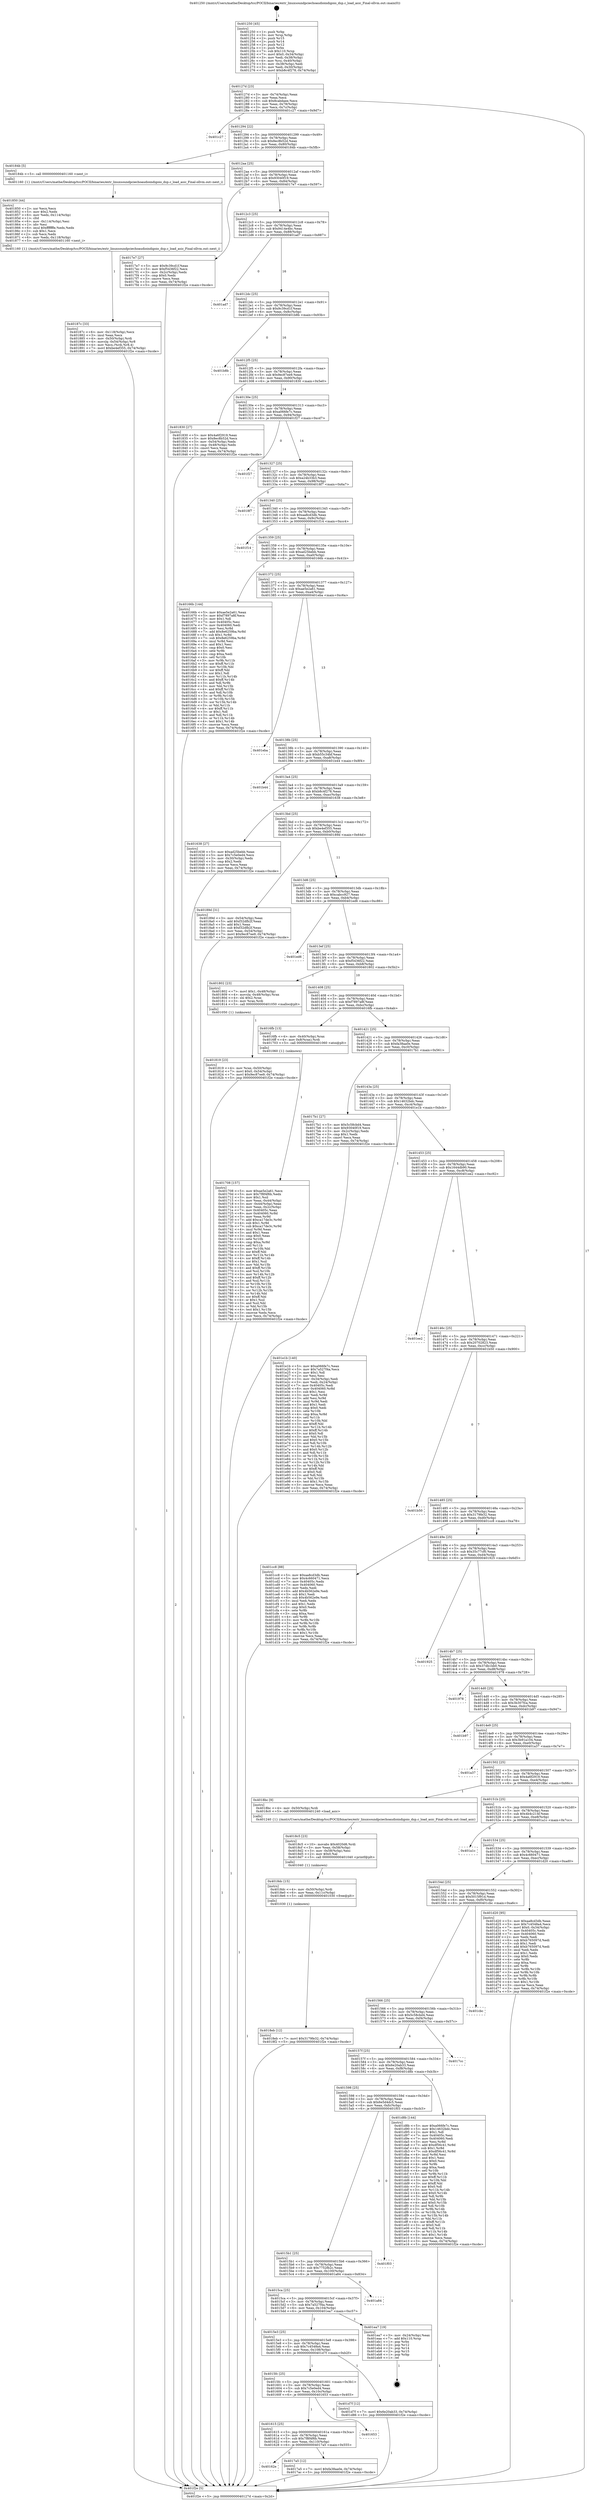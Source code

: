 digraph "0x401250" {
  label = "0x401250 (/mnt/c/Users/mathe/Desktop/tcc/POCII/binaries/extr_linuxsoundpciechoaudioindigoio_dsp.c_load_asic_Final-ollvm.out::main(0))"
  labelloc = "t"
  node[shape=record]

  Entry [label="",width=0.3,height=0.3,shape=circle,fillcolor=black,style=filled]
  "0x40127d" [label="{
     0x40127d [23]\l
     | [instrs]\l
     &nbsp;&nbsp;0x40127d \<+3\>: mov -0x74(%rbp),%eax\l
     &nbsp;&nbsp;0x401280 \<+2\>: mov %eax,%ecx\l
     &nbsp;&nbsp;0x401282 \<+6\>: sub $0x8cabdaee,%ecx\l
     &nbsp;&nbsp;0x401288 \<+3\>: mov %eax,-0x78(%rbp)\l
     &nbsp;&nbsp;0x40128b \<+3\>: mov %ecx,-0x7c(%rbp)\l
     &nbsp;&nbsp;0x40128e \<+6\>: je 0000000000401c27 \<main+0x9d7\>\l
  }"]
  "0x401c27" [label="{
     0x401c27\l
  }", style=dashed]
  "0x401294" [label="{
     0x401294 [22]\l
     | [instrs]\l
     &nbsp;&nbsp;0x401294 \<+5\>: jmp 0000000000401299 \<main+0x49\>\l
     &nbsp;&nbsp;0x401299 \<+3\>: mov -0x78(%rbp),%eax\l
     &nbsp;&nbsp;0x40129c \<+5\>: sub $0x8ec8b52d,%eax\l
     &nbsp;&nbsp;0x4012a1 \<+3\>: mov %eax,-0x80(%rbp)\l
     &nbsp;&nbsp;0x4012a4 \<+6\>: je 000000000040184b \<main+0x5fb\>\l
  }"]
  Exit [label="",width=0.3,height=0.3,shape=circle,fillcolor=black,style=filled,peripheries=2]
  "0x40184b" [label="{
     0x40184b [5]\l
     | [instrs]\l
     &nbsp;&nbsp;0x40184b \<+5\>: call 0000000000401160 \<next_i\>\l
     | [calls]\l
     &nbsp;&nbsp;0x401160 \{1\} (/mnt/c/Users/mathe/Desktop/tcc/POCII/binaries/extr_linuxsoundpciechoaudioindigoio_dsp.c_load_asic_Final-ollvm.out::next_i)\l
  }"]
  "0x4012aa" [label="{
     0x4012aa [25]\l
     | [instrs]\l
     &nbsp;&nbsp;0x4012aa \<+5\>: jmp 00000000004012af \<main+0x5f\>\l
     &nbsp;&nbsp;0x4012af \<+3\>: mov -0x78(%rbp),%eax\l
     &nbsp;&nbsp;0x4012b2 \<+5\>: sub $0x93040f19,%eax\l
     &nbsp;&nbsp;0x4012b7 \<+6\>: mov %eax,-0x84(%rbp)\l
     &nbsp;&nbsp;0x4012bd \<+6\>: je 00000000004017e7 \<main+0x597\>\l
  }"]
  "0x4018eb" [label="{
     0x4018eb [12]\l
     | [instrs]\l
     &nbsp;&nbsp;0x4018eb \<+7\>: movl $0x3179fe32,-0x74(%rbp)\l
     &nbsp;&nbsp;0x4018f2 \<+5\>: jmp 0000000000401f2e \<main+0xcde\>\l
  }"]
  "0x4017e7" [label="{
     0x4017e7 [27]\l
     | [instrs]\l
     &nbsp;&nbsp;0x4017e7 \<+5\>: mov $0x9c39cd1f,%eax\l
     &nbsp;&nbsp;0x4017ec \<+5\>: mov $0xf5436f22,%ecx\l
     &nbsp;&nbsp;0x4017f1 \<+3\>: mov -0x2c(%rbp),%edx\l
     &nbsp;&nbsp;0x4017f4 \<+3\>: cmp $0x0,%edx\l
     &nbsp;&nbsp;0x4017f7 \<+3\>: cmove %ecx,%eax\l
     &nbsp;&nbsp;0x4017fa \<+3\>: mov %eax,-0x74(%rbp)\l
     &nbsp;&nbsp;0x4017fd \<+5\>: jmp 0000000000401f2e \<main+0xcde\>\l
  }"]
  "0x4012c3" [label="{
     0x4012c3 [25]\l
     | [instrs]\l
     &nbsp;&nbsp;0x4012c3 \<+5\>: jmp 00000000004012c8 \<main+0x78\>\l
     &nbsp;&nbsp;0x4012c8 \<+3\>: mov -0x78(%rbp),%eax\l
     &nbsp;&nbsp;0x4012cb \<+5\>: sub $0x9414e4bc,%eax\l
     &nbsp;&nbsp;0x4012d0 \<+6\>: mov %eax,-0x88(%rbp)\l
     &nbsp;&nbsp;0x4012d6 \<+6\>: je 0000000000401ad7 \<main+0x887\>\l
  }"]
  "0x4018dc" [label="{
     0x4018dc [15]\l
     | [instrs]\l
     &nbsp;&nbsp;0x4018dc \<+4\>: mov -0x50(%rbp),%rdi\l
     &nbsp;&nbsp;0x4018e0 \<+6\>: mov %eax,-0x11c(%rbp)\l
     &nbsp;&nbsp;0x4018e6 \<+5\>: call 0000000000401030 \<free@plt\>\l
     | [calls]\l
     &nbsp;&nbsp;0x401030 \{1\} (unknown)\l
  }"]
  "0x401ad7" [label="{
     0x401ad7\l
  }", style=dashed]
  "0x4012dc" [label="{
     0x4012dc [25]\l
     | [instrs]\l
     &nbsp;&nbsp;0x4012dc \<+5\>: jmp 00000000004012e1 \<main+0x91\>\l
     &nbsp;&nbsp;0x4012e1 \<+3\>: mov -0x78(%rbp),%eax\l
     &nbsp;&nbsp;0x4012e4 \<+5\>: sub $0x9c39cd1f,%eax\l
     &nbsp;&nbsp;0x4012e9 \<+6\>: mov %eax,-0x8c(%rbp)\l
     &nbsp;&nbsp;0x4012ef \<+6\>: je 0000000000401b8b \<main+0x93b\>\l
  }"]
  "0x4018c5" [label="{
     0x4018c5 [23]\l
     | [instrs]\l
     &nbsp;&nbsp;0x4018c5 \<+10\>: movabs $0x4020d6,%rdi\l
     &nbsp;&nbsp;0x4018cf \<+3\>: mov %eax,-0x58(%rbp)\l
     &nbsp;&nbsp;0x4018d2 \<+3\>: mov -0x58(%rbp),%esi\l
     &nbsp;&nbsp;0x4018d5 \<+2\>: mov $0x0,%al\l
     &nbsp;&nbsp;0x4018d7 \<+5\>: call 0000000000401040 \<printf@plt\>\l
     | [calls]\l
     &nbsp;&nbsp;0x401040 \{1\} (unknown)\l
  }"]
  "0x401b8b" [label="{
     0x401b8b\l
  }", style=dashed]
  "0x4012f5" [label="{
     0x4012f5 [25]\l
     | [instrs]\l
     &nbsp;&nbsp;0x4012f5 \<+5\>: jmp 00000000004012fa \<main+0xaa\>\l
     &nbsp;&nbsp;0x4012fa \<+3\>: mov -0x78(%rbp),%eax\l
     &nbsp;&nbsp;0x4012fd \<+5\>: sub $0x9ec87ee9,%eax\l
     &nbsp;&nbsp;0x401302 \<+6\>: mov %eax,-0x90(%rbp)\l
     &nbsp;&nbsp;0x401308 \<+6\>: je 0000000000401830 \<main+0x5e0\>\l
  }"]
  "0x40187c" [label="{
     0x40187c [33]\l
     | [instrs]\l
     &nbsp;&nbsp;0x40187c \<+6\>: mov -0x118(%rbp),%ecx\l
     &nbsp;&nbsp;0x401882 \<+3\>: imul %eax,%ecx\l
     &nbsp;&nbsp;0x401885 \<+4\>: mov -0x50(%rbp),%rdi\l
     &nbsp;&nbsp;0x401889 \<+4\>: movslq -0x54(%rbp),%r8\l
     &nbsp;&nbsp;0x40188d \<+4\>: mov %ecx,(%rdi,%r8,4)\l
     &nbsp;&nbsp;0x401891 \<+7\>: movl $0xbe4ef355,-0x74(%rbp)\l
     &nbsp;&nbsp;0x401898 \<+5\>: jmp 0000000000401f2e \<main+0xcde\>\l
  }"]
  "0x401830" [label="{
     0x401830 [27]\l
     | [instrs]\l
     &nbsp;&nbsp;0x401830 \<+5\>: mov $0x4a6f2919,%eax\l
     &nbsp;&nbsp;0x401835 \<+5\>: mov $0x8ec8b52d,%ecx\l
     &nbsp;&nbsp;0x40183a \<+3\>: mov -0x54(%rbp),%edx\l
     &nbsp;&nbsp;0x40183d \<+3\>: cmp -0x48(%rbp),%edx\l
     &nbsp;&nbsp;0x401840 \<+3\>: cmovl %ecx,%eax\l
     &nbsp;&nbsp;0x401843 \<+3\>: mov %eax,-0x74(%rbp)\l
     &nbsp;&nbsp;0x401846 \<+5\>: jmp 0000000000401f2e \<main+0xcde\>\l
  }"]
  "0x40130e" [label="{
     0x40130e [25]\l
     | [instrs]\l
     &nbsp;&nbsp;0x40130e \<+5\>: jmp 0000000000401313 \<main+0xc3\>\l
     &nbsp;&nbsp;0x401313 \<+3\>: mov -0x78(%rbp),%eax\l
     &nbsp;&nbsp;0x401316 \<+5\>: sub $0xa066fe7c,%eax\l
     &nbsp;&nbsp;0x40131b \<+6\>: mov %eax,-0x94(%rbp)\l
     &nbsp;&nbsp;0x401321 \<+6\>: je 0000000000401f27 \<main+0xcd7\>\l
  }"]
  "0x401850" [label="{
     0x401850 [44]\l
     | [instrs]\l
     &nbsp;&nbsp;0x401850 \<+2\>: xor %ecx,%ecx\l
     &nbsp;&nbsp;0x401852 \<+5\>: mov $0x2,%edx\l
     &nbsp;&nbsp;0x401857 \<+6\>: mov %edx,-0x114(%rbp)\l
     &nbsp;&nbsp;0x40185d \<+1\>: cltd\l
     &nbsp;&nbsp;0x40185e \<+6\>: mov -0x114(%rbp),%esi\l
     &nbsp;&nbsp;0x401864 \<+2\>: idiv %esi\l
     &nbsp;&nbsp;0x401866 \<+6\>: imul $0xfffffffe,%edx,%edx\l
     &nbsp;&nbsp;0x40186c \<+3\>: sub $0x1,%ecx\l
     &nbsp;&nbsp;0x40186f \<+2\>: sub %ecx,%edx\l
     &nbsp;&nbsp;0x401871 \<+6\>: mov %edx,-0x118(%rbp)\l
     &nbsp;&nbsp;0x401877 \<+5\>: call 0000000000401160 \<next_i\>\l
     | [calls]\l
     &nbsp;&nbsp;0x401160 \{1\} (/mnt/c/Users/mathe/Desktop/tcc/POCII/binaries/extr_linuxsoundpciechoaudioindigoio_dsp.c_load_asic_Final-ollvm.out::next_i)\l
  }"]
  "0x401f27" [label="{
     0x401f27\l
  }", style=dashed]
  "0x401327" [label="{
     0x401327 [25]\l
     | [instrs]\l
     &nbsp;&nbsp;0x401327 \<+5\>: jmp 000000000040132c \<main+0xdc\>\l
     &nbsp;&nbsp;0x40132c \<+3\>: mov -0x78(%rbp),%eax\l
     &nbsp;&nbsp;0x40132f \<+5\>: sub $0xa24b33b3,%eax\l
     &nbsp;&nbsp;0x401334 \<+6\>: mov %eax,-0x98(%rbp)\l
     &nbsp;&nbsp;0x40133a \<+6\>: je 00000000004018f7 \<main+0x6a7\>\l
  }"]
  "0x401819" [label="{
     0x401819 [23]\l
     | [instrs]\l
     &nbsp;&nbsp;0x401819 \<+4\>: mov %rax,-0x50(%rbp)\l
     &nbsp;&nbsp;0x40181d \<+7\>: movl $0x0,-0x54(%rbp)\l
     &nbsp;&nbsp;0x401824 \<+7\>: movl $0x9ec87ee9,-0x74(%rbp)\l
     &nbsp;&nbsp;0x40182b \<+5\>: jmp 0000000000401f2e \<main+0xcde\>\l
  }"]
  "0x4018f7" [label="{
     0x4018f7\l
  }", style=dashed]
  "0x401340" [label="{
     0x401340 [25]\l
     | [instrs]\l
     &nbsp;&nbsp;0x401340 \<+5\>: jmp 0000000000401345 \<main+0xf5\>\l
     &nbsp;&nbsp;0x401345 \<+3\>: mov -0x78(%rbp),%eax\l
     &nbsp;&nbsp;0x401348 \<+5\>: sub $0xaa8cd3db,%eax\l
     &nbsp;&nbsp;0x40134d \<+6\>: mov %eax,-0x9c(%rbp)\l
     &nbsp;&nbsp;0x401353 \<+6\>: je 0000000000401f14 \<main+0xcc4\>\l
  }"]
  "0x40162e" [label="{
     0x40162e\l
  }", style=dashed]
  "0x401f14" [label="{
     0x401f14\l
  }", style=dashed]
  "0x401359" [label="{
     0x401359 [25]\l
     | [instrs]\l
     &nbsp;&nbsp;0x401359 \<+5\>: jmp 000000000040135e \<main+0x10e\>\l
     &nbsp;&nbsp;0x40135e \<+3\>: mov -0x78(%rbp),%eax\l
     &nbsp;&nbsp;0x401361 \<+5\>: sub $0xad25bebb,%eax\l
     &nbsp;&nbsp;0x401366 \<+6\>: mov %eax,-0xa0(%rbp)\l
     &nbsp;&nbsp;0x40136c \<+6\>: je 000000000040166b \<main+0x41b\>\l
  }"]
  "0x4017a5" [label="{
     0x4017a5 [12]\l
     | [instrs]\l
     &nbsp;&nbsp;0x4017a5 \<+7\>: movl $0xfa38aa0e,-0x74(%rbp)\l
     &nbsp;&nbsp;0x4017ac \<+5\>: jmp 0000000000401f2e \<main+0xcde\>\l
  }"]
  "0x40166b" [label="{
     0x40166b [144]\l
     | [instrs]\l
     &nbsp;&nbsp;0x40166b \<+5\>: mov $0xae5e2a61,%eax\l
     &nbsp;&nbsp;0x401670 \<+5\>: mov $0xf7897a8f,%ecx\l
     &nbsp;&nbsp;0x401675 \<+2\>: mov $0x1,%dl\l
     &nbsp;&nbsp;0x401677 \<+7\>: mov 0x40405c,%esi\l
     &nbsp;&nbsp;0x40167e \<+7\>: mov 0x404060,%edi\l
     &nbsp;&nbsp;0x401685 \<+3\>: mov %esi,%r8d\l
     &nbsp;&nbsp;0x401688 \<+7\>: add $0x8e6259ba,%r8d\l
     &nbsp;&nbsp;0x40168f \<+4\>: sub $0x1,%r8d\l
     &nbsp;&nbsp;0x401693 \<+7\>: sub $0x8e6259ba,%r8d\l
     &nbsp;&nbsp;0x40169a \<+4\>: imul %r8d,%esi\l
     &nbsp;&nbsp;0x40169e \<+3\>: and $0x1,%esi\l
     &nbsp;&nbsp;0x4016a1 \<+3\>: cmp $0x0,%esi\l
     &nbsp;&nbsp;0x4016a4 \<+4\>: sete %r9b\l
     &nbsp;&nbsp;0x4016a8 \<+3\>: cmp $0xa,%edi\l
     &nbsp;&nbsp;0x4016ab \<+4\>: setl %r10b\l
     &nbsp;&nbsp;0x4016af \<+3\>: mov %r9b,%r11b\l
     &nbsp;&nbsp;0x4016b2 \<+4\>: xor $0xff,%r11b\l
     &nbsp;&nbsp;0x4016b6 \<+3\>: mov %r10b,%bl\l
     &nbsp;&nbsp;0x4016b9 \<+3\>: xor $0xff,%bl\l
     &nbsp;&nbsp;0x4016bc \<+3\>: xor $0x1,%dl\l
     &nbsp;&nbsp;0x4016bf \<+3\>: mov %r11b,%r14b\l
     &nbsp;&nbsp;0x4016c2 \<+4\>: and $0xff,%r14b\l
     &nbsp;&nbsp;0x4016c6 \<+3\>: and %dl,%r9b\l
     &nbsp;&nbsp;0x4016c9 \<+3\>: mov %bl,%r15b\l
     &nbsp;&nbsp;0x4016cc \<+4\>: and $0xff,%r15b\l
     &nbsp;&nbsp;0x4016d0 \<+3\>: and %dl,%r10b\l
     &nbsp;&nbsp;0x4016d3 \<+3\>: or %r9b,%r14b\l
     &nbsp;&nbsp;0x4016d6 \<+3\>: or %r10b,%r15b\l
     &nbsp;&nbsp;0x4016d9 \<+3\>: xor %r15b,%r14b\l
     &nbsp;&nbsp;0x4016dc \<+3\>: or %bl,%r11b\l
     &nbsp;&nbsp;0x4016df \<+4\>: xor $0xff,%r11b\l
     &nbsp;&nbsp;0x4016e3 \<+3\>: or $0x1,%dl\l
     &nbsp;&nbsp;0x4016e6 \<+3\>: and %dl,%r11b\l
     &nbsp;&nbsp;0x4016e9 \<+3\>: or %r11b,%r14b\l
     &nbsp;&nbsp;0x4016ec \<+4\>: test $0x1,%r14b\l
     &nbsp;&nbsp;0x4016f0 \<+3\>: cmovne %ecx,%eax\l
     &nbsp;&nbsp;0x4016f3 \<+3\>: mov %eax,-0x74(%rbp)\l
     &nbsp;&nbsp;0x4016f6 \<+5\>: jmp 0000000000401f2e \<main+0xcde\>\l
  }"]
  "0x401372" [label="{
     0x401372 [25]\l
     | [instrs]\l
     &nbsp;&nbsp;0x401372 \<+5\>: jmp 0000000000401377 \<main+0x127\>\l
     &nbsp;&nbsp;0x401377 \<+3\>: mov -0x78(%rbp),%eax\l
     &nbsp;&nbsp;0x40137a \<+5\>: sub $0xae5e2a61,%eax\l
     &nbsp;&nbsp;0x40137f \<+6\>: mov %eax,-0xa4(%rbp)\l
     &nbsp;&nbsp;0x401385 \<+6\>: je 0000000000401eba \<main+0xc6a\>\l
  }"]
  "0x401615" [label="{
     0x401615 [25]\l
     | [instrs]\l
     &nbsp;&nbsp;0x401615 \<+5\>: jmp 000000000040161a \<main+0x3ca\>\l
     &nbsp;&nbsp;0x40161a \<+3\>: mov -0x78(%rbp),%eax\l
     &nbsp;&nbsp;0x40161d \<+5\>: sub $0x7f8f4f6b,%eax\l
     &nbsp;&nbsp;0x401622 \<+6\>: mov %eax,-0x110(%rbp)\l
     &nbsp;&nbsp;0x401628 \<+6\>: je 00000000004017a5 \<main+0x555\>\l
  }"]
  "0x401eba" [label="{
     0x401eba\l
  }", style=dashed]
  "0x40138b" [label="{
     0x40138b [25]\l
     | [instrs]\l
     &nbsp;&nbsp;0x40138b \<+5\>: jmp 0000000000401390 \<main+0x140\>\l
     &nbsp;&nbsp;0x401390 \<+3\>: mov -0x78(%rbp),%eax\l
     &nbsp;&nbsp;0x401393 \<+5\>: sub $0xb55c34bf,%eax\l
     &nbsp;&nbsp;0x401398 \<+6\>: mov %eax,-0xa8(%rbp)\l
     &nbsp;&nbsp;0x40139e \<+6\>: je 0000000000401b44 \<main+0x8f4\>\l
  }"]
  "0x401653" [label="{
     0x401653\l
  }", style=dashed]
  "0x401b44" [label="{
     0x401b44\l
  }", style=dashed]
  "0x4013a4" [label="{
     0x4013a4 [25]\l
     | [instrs]\l
     &nbsp;&nbsp;0x4013a4 \<+5\>: jmp 00000000004013a9 \<main+0x159\>\l
     &nbsp;&nbsp;0x4013a9 \<+3\>: mov -0x78(%rbp),%eax\l
     &nbsp;&nbsp;0x4013ac \<+5\>: sub $0xb8c4f278,%eax\l
     &nbsp;&nbsp;0x4013b1 \<+6\>: mov %eax,-0xac(%rbp)\l
     &nbsp;&nbsp;0x4013b7 \<+6\>: je 0000000000401638 \<main+0x3e8\>\l
  }"]
  "0x4015fc" [label="{
     0x4015fc [25]\l
     | [instrs]\l
     &nbsp;&nbsp;0x4015fc \<+5\>: jmp 0000000000401601 \<main+0x3b1\>\l
     &nbsp;&nbsp;0x401601 \<+3\>: mov -0x78(%rbp),%eax\l
     &nbsp;&nbsp;0x401604 \<+5\>: sub $0x7c5e0ed4,%eax\l
     &nbsp;&nbsp;0x401609 \<+6\>: mov %eax,-0x10c(%rbp)\l
     &nbsp;&nbsp;0x40160f \<+6\>: je 0000000000401653 \<main+0x403\>\l
  }"]
  "0x401638" [label="{
     0x401638 [27]\l
     | [instrs]\l
     &nbsp;&nbsp;0x401638 \<+5\>: mov $0xad25bebb,%eax\l
     &nbsp;&nbsp;0x40163d \<+5\>: mov $0x7c5e0ed4,%ecx\l
     &nbsp;&nbsp;0x401642 \<+3\>: mov -0x30(%rbp),%edx\l
     &nbsp;&nbsp;0x401645 \<+3\>: cmp $0x2,%edx\l
     &nbsp;&nbsp;0x401648 \<+3\>: cmovne %ecx,%eax\l
     &nbsp;&nbsp;0x40164b \<+3\>: mov %eax,-0x74(%rbp)\l
     &nbsp;&nbsp;0x40164e \<+5\>: jmp 0000000000401f2e \<main+0xcde\>\l
  }"]
  "0x4013bd" [label="{
     0x4013bd [25]\l
     | [instrs]\l
     &nbsp;&nbsp;0x4013bd \<+5\>: jmp 00000000004013c2 \<main+0x172\>\l
     &nbsp;&nbsp;0x4013c2 \<+3\>: mov -0x78(%rbp),%eax\l
     &nbsp;&nbsp;0x4013c5 \<+5\>: sub $0xbe4ef355,%eax\l
     &nbsp;&nbsp;0x4013ca \<+6\>: mov %eax,-0xb0(%rbp)\l
     &nbsp;&nbsp;0x4013d0 \<+6\>: je 000000000040189d \<main+0x64d\>\l
  }"]
  "0x401f2e" [label="{
     0x401f2e [5]\l
     | [instrs]\l
     &nbsp;&nbsp;0x401f2e \<+5\>: jmp 000000000040127d \<main+0x2d\>\l
  }"]
  "0x401250" [label="{
     0x401250 [45]\l
     | [instrs]\l
     &nbsp;&nbsp;0x401250 \<+1\>: push %rbp\l
     &nbsp;&nbsp;0x401251 \<+3\>: mov %rsp,%rbp\l
     &nbsp;&nbsp;0x401254 \<+2\>: push %r15\l
     &nbsp;&nbsp;0x401256 \<+2\>: push %r14\l
     &nbsp;&nbsp;0x401258 \<+2\>: push %r12\l
     &nbsp;&nbsp;0x40125a \<+1\>: push %rbx\l
     &nbsp;&nbsp;0x40125b \<+7\>: sub $0x110,%rsp\l
     &nbsp;&nbsp;0x401262 \<+7\>: movl $0x0,-0x34(%rbp)\l
     &nbsp;&nbsp;0x401269 \<+3\>: mov %edi,-0x38(%rbp)\l
     &nbsp;&nbsp;0x40126c \<+4\>: mov %rsi,-0x40(%rbp)\l
     &nbsp;&nbsp;0x401270 \<+3\>: mov -0x38(%rbp),%edi\l
     &nbsp;&nbsp;0x401273 \<+3\>: mov %edi,-0x30(%rbp)\l
     &nbsp;&nbsp;0x401276 \<+7\>: movl $0xb8c4f278,-0x74(%rbp)\l
  }"]
  "0x401d7f" [label="{
     0x401d7f [12]\l
     | [instrs]\l
     &nbsp;&nbsp;0x401d7f \<+7\>: movl $0x6e20ab33,-0x74(%rbp)\l
     &nbsp;&nbsp;0x401d86 \<+5\>: jmp 0000000000401f2e \<main+0xcde\>\l
  }"]
  "0x40189d" [label="{
     0x40189d [31]\l
     | [instrs]\l
     &nbsp;&nbsp;0x40189d \<+3\>: mov -0x54(%rbp),%eax\l
     &nbsp;&nbsp;0x4018a0 \<+5\>: add $0xf32dfb2f,%eax\l
     &nbsp;&nbsp;0x4018a5 \<+3\>: add $0x1,%eax\l
     &nbsp;&nbsp;0x4018a8 \<+5\>: sub $0xf32dfb2f,%eax\l
     &nbsp;&nbsp;0x4018ad \<+3\>: mov %eax,-0x54(%rbp)\l
     &nbsp;&nbsp;0x4018b0 \<+7\>: movl $0x9ec87ee9,-0x74(%rbp)\l
     &nbsp;&nbsp;0x4018b7 \<+5\>: jmp 0000000000401f2e \<main+0xcde\>\l
  }"]
  "0x4013d6" [label="{
     0x4013d6 [25]\l
     | [instrs]\l
     &nbsp;&nbsp;0x4013d6 \<+5\>: jmp 00000000004013db \<main+0x18b\>\l
     &nbsp;&nbsp;0x4013db \<+3\>: mov -0x78(%rbp),%eax\l
     &nbsp;&nbsp;0x4013de \<+5\>: sub $0xcabcc927,%eax\l
     &nbsp;&nbsp;0x4013e3 \<+6\>: mov %eax,-0xb4(%rbp)\l
     &nbsp;&nbsp;0x4013e9 \<+6\>: je 0000000000401ed6 \<main+0xc86\>\l
  }"]
  "0x4015e3" [label="{
     0x4015e3 [25]\l
     | [instrs]\l
     &nbsp;&nbsp;0x4015e3 \<+5\>: jmp 00000000004015e8 \<main+0x398\>\l
     &nbsp;&nbsp;0x4015e8 \<+3\>: mov -0x78(%rbp),%eax\l
     &nbsp;&nbsp;0x4015eb \<+5\>: sub $0x7c4548a4,%eax\l
     &nbsp;&nbsp;0x4015f0 \<+6\>: mov %eax,-0x108(%rbp)\l
     &nbsp;&nbsp;0x4015f6 \<+6\>: je 0000000000401d7f \<main+0xb2f\>\l
  }"]
  "0x401ed6" [label="{
     0x401ed6\l
  }", style=dashed]
  "0x4013ef" [label="{
     0x4013ef [25]\l
     | [instrs]\l
     &nbsp;&nbsp;0x4013ef \<+5\>: jmp 00000000004013f4 \<main+0x1a4\>\l
     &nbsp;&nbsp;0x4013f4 \<+3\>: mov -0x78(%rbp),%eax\l
     &nbsp;&nbsp;0x4013f7 \<+5\>: sub $0xf5436f22,%eax\l
     &nbsp;&nbsp;0x4013fc \<+6\>: mov %eax,-0xb8(%rbp)\l
     &nbsp;&nbsp;0x401402 \<+6\>: je 0000000000401802 \<main+0x5b2\>\l
  }"]
  "0x401ea7" [label="{
     0x401ea7 [19]\l
     | [instrs]\l
     &nbsp;&nbsp;0x401ea7 \<+3\>: mov -0x24(%rbp),%eax\l
     &nbsp;&nbsp;0x401eaa \<+7\>: add $0x110,%rsp\l
     &nbsp;&nbsp;0x401eb1 \<+1\>: pop %rbx\l
     &nbsp;&nbsp;0x401eb2 \<+2\>: pop %r12\l
     &nbsp;&nbsp;0x401eb4 \<+2\>: pop %r14\l
     &nbsp;&nbsp;0x401eb6 \<+2\>: pop %r15\l
     &nbsp;&nbsp;0x401eb8 \<+1\>: pop %rbp\l
     &nbsp;&nbsp;0x401eb9 \<+1\>: ret\l
  }"]
  "0x401802" [label="{
     0x401802 [23]\l
     | [instrs]\l
     &nbsp;&nbsp;0x401802 \<+7\>: movl $0x1,-0x48(%rbp)\l
     &nbsp;&nbsp;0x401809 \<+4\>: movslq -0x48(%rbp),%rax\l
     &nbsp;&nbsp;0x40180d \<+4\>: shl $0x2,%rax\l
     &nbsp;&nbsp;0x401811 \<+3\>: mov %rax,%rdi\l
     &nbsp;&nbsp;0x401814 \<+5\>: call 0000000000401050 \<malloc@plt\>\l
     | [calls]\l
     &nbsp;&nbsp;0x401050 \{1\} (unknown)\l
  }"]
  "0x401408" [label="{
     0x401408 [25]\l
     | [instrs]\l
     &nbsp;&nbsp;0x401408 \<+5\>: jmp 000000000040140d \<main+0x1bd\>\l
     &nbsp;&nbsp;0x40140d \<+3\>: mov -0x78(%rbp),%eax\l
     &nbsp;&nbsp;0x401410 \<+5\>: sub $0xf7897a8f,%eax\l
     &nbsp;&nbsp;0x401415 \<+6\>: mov %eax,-0xbc(%rbp)\l
     &nbsp;&nbsp;0x40141b \<+6\>: je 00000000004016fb \<main+0x4ab\>\l
  }"]
  "0x4015ca" [label="{
     0x4015ca [25]\l
     | [instrs]\l
     &nbsp;&nbsp;0x4015ca \<+5\>: jmp 00000000004015cf \<main+0x37f\>\l
     &nbsp;&nbsp;0x4015cf \<+3\>: mov -0x78(%rbp),%eax\l
     &nbsp;&nbsp;0x4015d2 \<+5\>: sub $0x7a527f4a,%eax\l
     &nbsp;&nbsp;0x4015d7 \<+6\>: mov %eax,-0x104(%rbp)\l
     &nbsp;&nbsp;0x4015dd \<+6\>: je 0000000000401ea7 \<main+0xc57\>\l
  }"]
  "0x4016fb" [label="{
     0x4016fb [13]\l
     | [instrs]\l
     &nbsp;&nbsp;0x4016fb \<+4\>: mov -0x40(%rbp),%rax\l
     &nbsp;&nbsp;0x4016ff \<+4\>: mov 0x8(%rax),%rdi\l
     &nbsp;&nbsp;0x401703 \<+5\>: call 0000000000401060 \<atoi@plt\>\l
     | [calls]\l
     &nbsp;&nbsp;0x401060 \{1\} (unknown)\l
  }"]
  "0x401421" [label="{
     0x401421 [25]\l
     | [instrs]\l
     &nbsp;&nbsp;0x401421 \<+5\>: jmp 0000000000401426 \<main+0x1d6\>\l
     &nbsp;&nbsp;0x401426 \<+3\>: mov -0x78(%rbp),%eax\l
     &nbsp;&nbsp;0x401429 \<+5\>: sub $0xfa38aa0e,%eax\l
     &nbsp;&nbsp;0x40142e \<+6\>: mov %eax,-0xc0(%rbp)\l
     &nbsp;&nbsp;0x401434 \<+6\>: je 00000000004017b1 \<main+0x561\>\l
  }"]
  "0x401708" [label="{
     0x401708 [157]\l
     | [instrs]\l
     &nbsp;&nbsp;0x401708 \<+5\>: mov $0xae5e2a61,%ecx\l
     &nbsp;&nbsp;0x40170d \<+5\>: mov $0x7f8f4f6b,%edx\l
     &nbsp;&nbsp;0x401712 \<+3\>: mov $0x1,%sil\l
     &nbsp;&nbsp;0x401715 \<+3\>: mov %eax,-0x44(%rbp)\l
     &nbsp;&nbsp;0x401718 \<+3\>: mov -0x44(%rbp),%eax\l
     &nbsp;&nbsp;0x40171b \<+3\>: mov %eax,-0x2c(%rbp)\l
     &nbsp;&nbsp;0x40171e \<+7\>: mov 0x40405c,%eax\l
     &nbsp;&nbsp;0x401725 \<+8\>: mov 0x404060,%r8d\l
     &nbsp;&nbsp;0x40172d \<+3\>: mov %eax,%r9d\l
     &nbsp;&nbsp;0x401730 \<+7\>: add $0xca17de3c,%r9d\l
     &nbsp;&nbsp;0x401737 \<+4\>: sub $0x1,%r9d\l
     &nbsp;&nbsp;0x40173b \<+7\>: sub $0xca17de3c,%r9d\l
     &nbsp;&nbsp;0x401742 \<+4\>: imul %r9d,%eax\l
     &nbsp;&nbsp;0x401746 \<+3\>: and $0x1,%eax\l
     &nbsp;&nbsp;0x401749 \<+3\>: cmp $0x0,%eax\l
     &nbsp;&nbsp;0x40174c \<+4\>: sete %r10b\l
     &nbsp;&nbsp;0x401750 \<+4\>: cmp $0xa,%r8d\l
     &nbsp;&nbsp;0x401754 \<+4\>: setl %r11b\l
     &nbsp;&nbsp;0x401758 \<+3\>: mov %r10b,%bl\l
     &nbsp;&nbsp;0x40175b \<+3\>: xor $0xff,%bl\l
     &nbsp;&nbsp;0x40175e \<+3\>: mov %r11b,%r14b\l
     &nbsp;&nbsp;0x401761 \<+4\>: xor $0xff,%r14b\l
     &nbsp;&nbsp;0x401765 \<+4\>: xor $0x1,%sil\l
     &nbsp;&nbsp;0x401769 \<+3\>: mov %bl,%r15b\l
     &nbsp;&nbsp;0x40176c \<+4\>: and $0xff,%r15b\l
     &nbsp;&nbsp;0x401770 \<+3\>: and %sil,%r10b\l
     &nbsp;&nbsp;0x401773 \<+3\>: mov %r14b,%r12b\l
     &nbsp;&nbsp;0x401776 \<+4\>: and $0xff,%r12b\l
     &nbsp;&nbsp;0x40177a \<+3\>: and %sil,%r11b\l
     &nbsp;&nbsp;0x40177d \<+3\>: or %r10b,%r15b\l
     &nbsp;&nbsp;0x401780 \<+3\>: or %r11b,%r12b\l
     &nbsp;&nbsp;0x401783 \<+3\>: xor %r12b,%r15b\l
     &nbsp;&nbsp;0x401786 \<+3\>: or %r14b,%bl\l
     &nbsp;&nbsp;0x401789 \<+3\>: xor $0xff,%bl\l
     &nbsp;&nbsp;0x40178c \<+4\>: or $0x1,%sil\l
     &nbsp;&nbsp;0x401790 \<+3\>: and %sil,%bl\l
     &nbsp;&nbsp;0x401793 \<+3\>: or %bl,%r15b\l
     &nbsp;&nbsp;0x401796 \<+4\>: test $0x1,%r15b\l
     &nbsp;&nbsp;0x40179a \<+3\>: cmovne %edx,%ecx\l
     &nbsp;&nbsp;0x40179d \<+3\>: mov %ecx,-0x74(%rbp)\l
     &nbsp;&nbsp;0x4017a0 \<+5\>: jmp 0000000000401f2e \<main+0xcde\>\l
  }"]
  "0x401a84" [label="{
     0x401a84\l
  }", style=dashed]
  "0x4017b1" [label="{
     0x4017b1 [27]\l
     | [instrs]\l
     &nbsp;&nbsp;0x4017b1 \<+5\>: mov $0x5c58cbd4,%eax\l
     &nbsp;&nbsp;0x4017b6 \<+5\>: mov $0x93040f19,%ecx\l
     &nbsp;&nbsp;0x4017bb \<+3\>: mov -0x2c(%rbp),%edx\l
     &nbsp;&nbsp;0x4017be \<+3\>: cmp $0x1,%edx\l
     &nbsp;&nbsp;0x4017c1 \<+3\>: cmovl %ecx,%eax\l
     &nbsp;&nbsp;0x4017c4 \<+3\>: mov %eax,-0x74(%rbp)\l
     &nbsp;&nbsp;0x4017c7 \<+5\>: jmp 0000000000401f2e \<main+0xcde\>\l
  }"]
  "0x40143a" [label="{
     0x40143a [25]\l
     | [instrs]\l
     &nbsp;&nbsp;0x40143a \<+5\>: jmp 000000000040143f \<main+0x1ef\>\l
     &nbsp;&nbsp;0x40143f \<+3\>: mov -0x78(%rbp),%eax\l
     &nbsp;&nbsp;0x401442 \<+5\>: sub $0x14632bdc,%eax\l
     &nbsp;&nbsp;0x401447 \<+6\>: mov %eax,-0xc4(%rbp)\l
     &nbsp;&nbsp;0x40144d \<+6\>: je 0000000000401e1b \<main+0xbcb\>\l
  }"]
  "0x4015b1" [label="{
     0x4015b1 [25]\l
     | [instrs]\l
     &nbsp;&nbsp;0x4015b1 \<+5\>: jmp 00000000004015b6 \<main+0x366\>\l
     &nbsp;&nbsp;0x4015b6 \<+3\>: mov -0x78(%rbp),%eax\l
     &nbsp;&nbsp;0x4015b9 \<+5\>: sub $0x7752fb2c,%eax\l
     &nbsp;&nbsp;0x4015be \<+6\>: mov %eax,-0x100(%rbp)\l
     &nbsp;&nbsp;0x4015c4 \<+6\>: je 0000000000401a84 \<main+0x834\>\l
  }"]
  "0x401e1b" [label="{
     0x401e1b [140]\l
     | [instrs]\l
     &nbsp;&nbsp;0x401e1b \<+5\>: mov $0xa066fe7c,%eax\l
     &nbsp;&nbsp;0x401e20 \<+5\>: mov $0x7a527f4a,%ecx\l
     &nbsp;&nbsp;0x401e25 \<+2\>: mov $0x1,%dl\l
     &nbsp;&nbsp;0x401e27 \<+2\>: xor %esi,%esi\l
     &nbsp;&nbsp;0x401e29 \<+3\>: mov -0x34(%rbp),%edi\l
     &nbsp;&nbsp;0x401e2c \<+3\>: mov %edi,-0x24(%rbp)\l
     &nbsp;&nbsp;0x401e2f \<+7\>: mov 0x40405c,%edi\l
     &nbsp;&nbsp;0x401e36 \<+8\>: mov 0x404060,%r8d\l
     &nbsp;&nbsp;0x401e3e \<+3\>: sub $0x1,%esi\l
     &nbsp;&nbsp;0x401e41 \<+3\>: mov %edi,%r9d\l
     &nbsp;&nbsp;0x401e44 \<+3\>: add %esi,%r9d\l
     &nbsp;&nbsp;0x401e47 \<+4\>: imul %r9d,%edi\l
     &nbsp;&nbsp;0x401e4b \<+3\>: and $0x1,%edi\l
     &nbsp;&nbsp;0x401e4e \<+3\>: cmp $0x0,%edi\l
     &nbsp;&nbsp;0x401e51 \<+4\>: sete %r10b\l
     &nbsp;&nbsp;0x401e55 \<+4\>: cmp $0xa,%r8d\l
     &nbsp;&nbsp;0x401e59 \<+4\>: setl %r11b\l
     &nbsp;&nbsp;0x401e5d \<+3\>: mov %r10b,%bl\l
     &nbsp;&nbsp;0x401e60 \<+3\>: xor $0xff,%bl\l
     &nbsp;&nbsp;0x401e63 \<+3\>: mov %r11b,%r14b\l
     &nbsp;&nbsp;0x401e66 \<+4\>: xor $0xff,%r14b\l
     &nbsp;&nbsp;0x401e6a \<+3\>: xor $0x0,%dl\l
     &nbsp;&nbsp;0x401e6d \<+3\>: mov %bl,%r15b\l
     &nbsp;&nbsp;0x401e70 \<+4\>: and $0x0,%r15b\l
     &nbsp;&nbsp;0x401e74 \<+3\>: and %dl,%r10b\l
     &nbsp;&nbsp;0x401e77 \<+3\>: mov %r14b,%r12b\l
     &nbsp;&nbsp;0x401e7a \<+4\>: and $0x0,%r12b\l
     &nbsp;&nbsp;0x401e7e \<+3\>: and %dl,%r11b\l
     &nbsp;&nbsp;0x401e81 \<+3\>: or %r10b,%r15b\l
     &nbsp;&nbsp;0x401e84 \<+3\>: or %r11b,%r12b\l
     &nbsp;&nbsp;0x401e87 \<+3\>: xor %r12b,%r15b\l
     &nbsp;&nbsp;0x401e8a \<+3\>: or %r14b,%bl\l
     &nbsp;&nbsp;0x401e8d \<+3\>: xor $0xff,%bl\l
     &nbsp;&nbsp;0x401e90 \<+3\>: or $0x0,%dl\l
     &nbsp;&nbsp;0x401e93 \<+2\>: and %dl,%bl\l
     &nbsp;&nbsp;0x401e95 \<+3\>: or %bl,%r15b\l
     &nbsp;&nbsp;0x401e98 \<+4\>: test $0x1,%r15b\l
     &nbsp;&nbsp;0x401e9c \<+3\>: cmovne %ecx,%eax\l
     &nbsp;&nbsp;0x401e9f \<+3\>: mov %eax,-0x74(%rbp)\l
     &nbsp;&nbsp;0x401ea2 \<+5\>: jmp 0000000000401f2e \<main+0xcde\>\l
  }"]
  "0x401453" [label="{
     0x401453 [25]\l
     | [instrs]\l
     &nbsp;&nbsp;0x401453 \<+5\>: jmp 0000000000401458 \<main+0x208\>\l
     &nbsp;&nbsp;0x401458 \<+3\>: mov -0x78(%rbp),%eax\l
     &nbsp;&nbsp;0x40145b \<+5\>: sub $0x1644db90,%eax\l
     &nbsp;&nbsp;0x401460 \<+6\>: mov %eax,-0xc8(%rbp)\l
     &nbsp;&nbsp;0x401466 \<+6\>: je 0000000000401ee2 \<main+0xc92\>\l
  }"]
  "0x401f03" [label="{
     0x401f03\l
  }", style=dashed]
  "0x401ee2" [label="{
     0x401ee2\l
  }", style=dashed]
  "0x40146c" [label="{
     0x40146c [25]\l
     | [instrs]\l
     &nbsp;&nbsp;0x40146c \<+5\>: jmp 0000000000401471 \<main+0x221\>\l
     &nbsp;&nbsp;0x401471 \<+3\>: mov -0x78(%rbp),%eax\l
     &nbsp;&nbsp;0x401474 \<+5\>: sub $0x20702823,%eax\l
     &nbsp;&nbsp;0x401479 \<+6\>: mov %eax,-0xcc(%rbp)\l
     &nbsp;&nbsp;0x40147f \<+6\>: je 0000000000401b50 \<main+0x900\>\l
  }"]
  "0x401598" [label="{
     0x401598 [25]\l
     | [instrs]\l
     &nbsp;&nbsp;0x401598 \<+5\>: jmp 000000000040159d \<main+0x34d\>\l
     &nbsp;&nbsp;0x40159d \<+3\>: mov -0x78(%rbp),%eax\l
     &nbsp;&nbsp;0x4015a0 \<+5\>: sub $0x6e5d4dc5,%eax\l
     &nbsp;&nbsp;0x4015a5 \<+6\>: mov %eax,-0xfc(%rbp)\l
     &nbsp;&nbsp;0x4015ab \<+6\>: je 0000000000401f03 \<main+0xcb3\>\l
  }"]
  "0x401b50" [label="{
     0x401b50\l
  }", style=dashed]
  "0x401485" [label="{
     0x401485 [25]\l
     | [instrs]\l
     &nbsp;&nbsp;0x401485 \<+5\>: jmp 000000000040148a \<main+0x23a\>\l
     &nbsp;&nbsp;0x40148a \<+3\>: mov -0x78(%rbp),%eax\l
     &nbsp;&nbsp;0x40148d \<+5\>: sub $0x3179fe32,%eax\l
     &nbsp;&nbsp;0x401492 \<+6\>: mov %eax,-0xd0(%rbp)\l
     &nbsp;&nbsp;0x401498 \<+6\>: je 0000000000401cc8 \<main+0xa78\>\l
  }"]
  "0x401d8b" [label="{
     0x401d8b [144]\l
     | [instrs]\l
     &nbsp;&nbsp;0x401d8b \<+5\>: mov $0xa066fe7c,%eax\l
     &nbsp;&nbsp;0x401d90 \<+5\>: mov $0x14632bdc,%ecx\l
     &nbsp;&nbsp;0x401d95 \<+2\>: mov $0x1,%dl\l
     &nbsp;&nbsp;0x401d97 \<+7\>: mov 0x40405c,%esi\l
     &nbsp;&nbsp;0x401d9e \<+7\>: mov 0x404060,%edi\l
     &nbsp;&nbsp;0x401da5 \<+3\>: mov %esi,%r8d\l
     &nbsp;&nbsp;0x401da8 \<+7\>: add $0xdf56c41,%r8d\l
     &nbsp;&nbsp;0x401daf \<+4\>: sub $0x1,%r8d\l
     &nbsp;&nbsp;0x401db3 \<+7\>: sub $0xdf56c41,%r8d\l
     &nbsp;&nbsp;0x401dba \<+4\>: imul %r8d,%esi\l
     &nbsp;&nbsp;0x401dbe \<+3\>: and $0x1,%esi\l
     &nbsp;&nbsp;0x401dc1 \<+3\>: cmp $0x0,%esi\l
     &nbsp;&nbsp;0x401dc4 \<+4\>: sete %r9b\l
     &nbsp;&nbsp;0x401dc8 \<+3\>: cmp $0xa,%edi\l
     &nbsp;&nbsp;0x401dcb \<+4\>: setl %r10b\l
     &nbsp;&nbsp;0x401dcf \<+3\>: mov %r9b,%r11b\l
     &nbsp;&nbsp;0x401dd2 \<+4\>: xor $0xff,%r11b\l
     &nbsp;&nbsp;0x401dd6 \<+3\>: mov %r10b,%bl\l
     &nbsp;&nbsp;0x401dd9 \<+3\>: xor $0xff,%bl\l
     &nbsp;&nbsp;0x401ddc \<+3\>: xor $0x0,%dl\l
     &nbsp;&nbsp;0x401ddf \<+3\>: mov %r11b,%r14b\l
     &nbsp;&nbsp;0x401de2 \<+4\>: and $0x0,%r14b\l
     &nbsp;&nbsp;0x401de6 \<+3\>: and %dl,%r9b\l
     &nbsp;&nbsp;0x401de9 \<+3\>: mov %bl,%r15b\l
     &nbsp;&nbsp;0x401dec \<+4\>: and $0x0,%r15b\l
     &nbsp;&nbsp;0x401df0 \<+3\>: and %dl,%r10b\l
     &nbsp;&nbsp;0x401df3 \<+3\>: or %r9b,%r14b\l
     &nbsp;&nbsp;0x401df6 \<+3\>: or %r10b,%r15b\l
     &nbsp;&nbsp;0x401df9 \<+3\>: xor %r15b,%r14b\l
     &nbsp;&nbsp;0x401dfc \<+3\>: or %bl,%r11b\l
     &nbsp;&nbsp;0x401dff \<+4\>: xor $0xff,%r11b\l
     &nbsp;&nbsp;0x401e03 \<+3\>: or $0x0,%dl\l
     &nbsp;&nbsp;0x401e06 \<+3\>: and %dl,%r11b\l
     &nbsp;&nbsp;0x401e09 \<+3\>: or %r11b,%r14b\l
     &nbsp;&nbsp;0x401e0c \<+4\>: test $0x1,%r14b\l
     &nbsp;&nbsp;0x401e10 \<+3\>: cmovne %ecx,%eax\l
     &nbsp;&nbsp;0x401e13 \<+3\>: mov %eax,-0x74(%rbp)\l
     &nbsp;&nbsp;0x401e16 \<+5\>: jmp 0000000000401f2e \<main+0xcde\>\l
  }"]
  "0x401cc8" [label="{
     0x401cc8 [88]\l
     | [instrs]\l
     &nbsp;&nbsp;0x401cc8 \<+5\>: mov $0xaa8cd3db,%eax\l
     &nbsp;&nbsp;0x401ccd \<+5\>: mov $0x4c660471,%ecx\l
     &nbsp;&nbsp;0x401cd2 \<+7\>: mov 0x40405c,%edx\l
     &nbsp;&nbsp;0x401cd9 \<+7\>: mov 0x404060,%esi\l
     &nbsp;&nbsp;0x401ce0 \<+2\>: mov %edx,%edi\l
     &nbsp;&nbsp;0x401ce2 \<+6\>: add $0x4b562e9e,%edi\l
     &nbsp;&nbsp;0x401ce8 \<+3\>: sub $0x1,%edi\l
     &nbsp;&nbsp;0x401ceb \<+6\>: sub $0x4b562e9e,%edi\l
     &nbsp;&nbsp;0x401cf1 \<+3\>: imul %edi,%edx\l
     &nbsp;&nbsp;0x401cf4 \<+3\>: and $0x1,%edx\l
     &nbsp;&nbsp;0x401cf7 \<+3\>: cmp $0x0,%edx\l
     &nbsp;&nbsp;0x401cfa \<+4\>: sete %r8b\l
     &nbsp;&nbsp;0x401cfe \<+3\>: cmp $0xa,%esi\l
     &nbsp;&nbsp;0x401d01 \<+4\>: setl %r9b\l
     &nbsp;&nbsp;0x401d05 \<+3\>: mov %r8b,%r10b\l
     &nbsp;&nbsp;0x401d08 \<+3\>: and %r9b,%r10b\l
     &nbsp;&nbsp;0x401d0b \<+3\>: xor %r9b,%r8b\l
     &nbsp;&nbsp;0x401d0e \<+3\>: or %r8b,%r10b\l
     &nbsp;&nbsp;0x401d11 \<+4\>: test $0x1,%r10b\l
     &nbsp;&nbsp;0x401d15 \<+3\>: cmovne %ecx,%eax\l
     &nbsp;&nbsp;0x401d18 \<+3\>: mov %eax,-0x74(%rbp)\l
     &nbsp;&nbsp;0x401d1b \<+5\>: jmp 0000000000401f2e \<main+0xcde\>\l
  }"]
  "0x40149e" [label="{
     0x40149e [25]\l
     | [instrs]\l
     &nbsp;&nbsp;0x40149e \<+5\>: jmp 00000000004014a3 \<main+0x253\>\l
     &nbsp;&nbsp;0x4014a3 \<+3\>: mov -0x78(%rbp),%eax\l
     &nbsp;&nbsp;0x4014a6 \<+5\>: sub $0x35c77cf0,%eax\l
     &nbsp;&nbsp;0x4014ab \<+6\>: mov %eax,-0xd4(%rbp)\l
     &nbsp;&nbsp;0x4014b1 \<+6\>: je 0000000000401925 \<main+0x6d5\>\l
  }"]
  "0x40157f" [label="{
     0x40157f [25]\l
     | [instrs]\l
     &nbsp;&nbsp;0x40157f \<+5\>: jmp 0000000000401584 \<main+0x334\>\l
     &nbsp;&nbsp;0x401584 \<+3\>: mov -0x78(%rbp),%eax\l
     &nbsp;&nbsp;0x401587 \<+5\>: sub $0x6e20ab33,%eax\l
     &nbsp;&nbsp;0x40158c \<+6\>: mov %eax,-0xf8(%rbp)\l
     &nbsp;&nbsp;0x401592 \<+6\>: je 0000000000401d8b \<main+0xb3b\>\l
  }"]
  "0x401925" [label="{
     0x401925\l
  }", style=dashed]
  "0x4014b7" [label="{
     0x4014b7 [25]\l
     | [instrs]\l
     &nbsp;&nbsp;0x4014b7 \<+5\>: jmp 00000000004014bc \<main+0x26c\>\l
     &nbsp;&nbsp;0x4014bc \<+3\>: mov -0x78(%rbp),%eax\l
     &nbsp;&nbsp;0x4014bf \<+5\>: sub $0x37db1bb0,%eax\l
     &nbsp;&nbsp;0x4014c4 \<+6\>: mov %eax,-0xd8(%rbp)\l
     &nbsp;&nbsp;0x4014ca \<+6\>: je 0000000000401978 \<main+0x728\>\l
  }"]
  "0x4017cc" [label="{
     0x4017cc\l
  }", style=dashed]
  "0x401978" [label="{
     0x401978\l
  }", style=dashed]
  "0x4014d0" [label="{
     0x4014d0 [25]\l
     | [instrs]\l
     &nbsp;&nbsp;0x4014d0 \<+5\>: jmp 00000000004014d5 \<main+0x285\>\l
     &nbsp;&nbsp;0x4014d5 \<+3\>: mov -0x78(%rbp),%eax\l
     &nbsp;&nbsp;0x4014d8 \<+5\>: sub $0x3b307fca,%eax\l
     &nbsp;&nbsp;0x4014dd \<+6\>: mov %eax,-0xdc(%rbp)\l
     &nbsp;&nbsp;0x4014e3 \<+6\>: je 0000000000401b97 \<main+0x947\>\l
  }"]
  "0x401566" [label="{
     0x401566 [25]\l
     | [instrs]\l
     &nbsp;&nbsp;0x401566 \<+5\>: jmp 000000000040156b \<main+0x31b\>\l
     &nbsp;&nbsp;0x40156b \<+3\>: mov -0x78(%rbp),%eax\l
     &nbsp;&nbsp;0x40156e \<+5\>: sub $0x5c58cbd4,%eax\l
     &nbsp;&nbsp;0x401573 \<+6\>: mov %eax,-0xf4(%rbp)\l
     &nbsp;&nbsp;0x401579 \<+6\>: je 00000000004017cc \<main+0x57c\>\l
  }"]
  "0x401b97" [label="{
     0x401b97\l
  }", style=dashed]
  "0x4014e9" [label="{
     0x4014e9 [25]\l
     | [instrs]\l
     &nbsp;&nbsp;0x4014e9 \<+5\>: jmp 00000000004014ee \<main+0x29e\>\l
     &nbsp;&nbsp;0x4014ee \<+3\>: mov -0x78(%rbp),%eax\l
     &nbsp;&nbsp;0x4014f1 \<+5\>: sub $0x3b91a104,%eax\l
     &nbsp;&nbsp;0x4014f6 \<+6\>: mov %eax,-0xe0(%rbp)\l
     &nbsp;&nbsp;0x4014fc \<+6\>: je 0000000000401a37 \<main+0x7e7\>\l
  }"]
  "0x401cbc" [label="{
     0x401cbc\l
  }", style=dashed]
  "0x401a37" [label="{
     0x401a37\l
  }", style=dashed]
  "0x401502" [label="{
     0x401502 [25]\l
     | [instrs]\l
     &nbsp;&nbsp;0x401502 \<+5\>: jmp 0000000000401507 \<main+0x2b7\>\l
     &nbsp;&nbsp;0x401507 \<+3\>: mov -0x78(%rbp),%eax\l
     &nbsp;&nbsp;0x40150a \<+5\>: sub $0x4a6f2919,%eax\l
     &nbsp;&nbsp;0x40150f \<+6\>: mov %eax,-0xe4(%rbp)\l
     &nbsp;&nbsp;0x401515 \<+6\>: je 00000000004018bc \<main+0x66c\>\l
  }"]
  "0x40154d" [label="{
     0x40154d [25]\l
     | [instrs]\l
     &nbsp;&nbsp;0x40154d \<+5\>: jmp 0000000000401552 \<main+0x302\>\l
     &nbsp;&nbsp;0x401552 \<+3\>: mov -0x78(%rbp),%eax\l
     &nbsp;&nbsp;0x401555 \<+5\>: sub $0x5015f91d,%eax\l
     &nbsp;&nbsp;0x40155a \<+6\>: mov %eax,-0xf0(%rbp)\l
     &nbsp;&nbsp;0x401560 \<+6\>: je 0000000000401cbc \<main+0xa6c\>\l
  }"]
  "0x4018bc" [label="{
     0x4018bc [9]\l
     | [instrs]\l
     &nbsp;&nbsp;0x4018bc \<+4\>: mov -0x50(%rbp),%rdi\l
     &nbsp;&nbsp;0x4018c0 \<+5\>: call 0000000000401240 \<load_asic\>\l
     | [calls]\l
     &nbsp;&nbsp;0x401240 \{1\} (/mnt/c/Users/mathe/Desktop/tcc/POCII/binaries/extr_linuxsoundpciechoaudioindigoio_dsp.c_load_asic_Final-ollvm.out::load_asic)\l
  }"]
  "0x40151b" [label="{
     0x40151b [25]\l
     | [instrs]\l
     &nbsp;&nbsp;0x40151b \<+5\>: jmp 0000000000401520 \<main+0x2d0\>\l
     &nbsp;&nbsp;0x401520 \<+3\>: mov -0x78(%rbp),%eax\l
     &nbsp;&nbsp;0x401523 \<+5\>: sub $0x4b4c214f,%eax\l
     &nbsp;&nbsp;0x401528 \<+6\>: mov %eax,-0xe8(%rbp)\l
     &nbsp;&nbsp;0x40152e \<+6\>: je 0000000000401a1c \<main+0x7cc\>\l
  }"]
  "0x401d20" [label="{
     0x401d20 [95]\l
     | [instrs]\l
     &nbsp;&nbsp;0x401d20 \<+5\>: mov $0xaa8cd3db,%eax\l
     &nbsp;&nbsp;0x401d25 \<+5\>: mov $0x7c4548a4,%ecx\l
     &nbsp;&nbsp;0x401d2a \<+7\>: movl $0x0,-0x34(%rbp)\l
     &nbsp;&nbsp;0x401d31 \<+7\>: mov 0x40405c,%edx\l
     &nbsp;&nbsp;0x401d38 \<+7\>: mov 0x404060,%esi\l
     &nbsp;&nbsp;0x401d3f \<+2\>: mov %edx,%edi\l
     &nbsp;&nbsp;0x401d41 \<+6\>: sub $0xb765097d,%edi\l
     &nbsp;&nbsp;0x401d47 \<+3\>: sub $0x1,%edi\l
     &nbsp;&nbsp;0x401d4a \<+6\>: add $0xb765097d,%edi\l
     &nbsp;&nbsp;0x401d50 \<+3\>: imul %edi,%edx\l
     &nbsp;&nbsp;0x401d53 \<+3\>: and $0x1,%edx\l
     &nbsp;&nbsp;0x401d56 \<+3\>: cmp $0x0,%edx\l
     &nbsp;&nbsp;0x401d59 \<+4\>: sete %r8b\l
     &nbsp;&nbsp;0x401d5d \<+3\>: cmp $0xa,%esi\l
     &nbsp;&nbsp;0x401d60 \<+4\>: setl %r9b\l
     &nbsp;&nbsp;0x401d64 \<+3\>: mov %r8b,%r10b\l
     &nbsp;&nbsp;0x401d67 \<+3\>: and %r9b,%r10b\l
     &nbsp;&nbsp;0x401d6a \<+3\>: xor %r9b,%r8b\l
     &nbsp;&nbsp;0x401d6d \<+3\>: or %r8b,%r10b\l
     &nbsp;&nbsp;0x401d70 \<+4\>: test $0x1,%r10b\l
     &nbsp;&nbsp;0x401d74 \<+3\>: cmovne %ecx,%eax\l
     &nbsp;&nbsp;0x401d77 \<+3\>: mov %eax,-0x74(%rbp)\l
     &nbsp;&nbsp;0x401d7a \<+5\>: jmp 0000000000401f2e \<main+0xcde\>\l
  }"]
  "0x401a1c" [label="{
     0x401a1c\l
  }", style=dashed]
  "0x401534" [label="{
     0x401534 [25]\l
     | [instrs]\l
     &nbsp;&nbsp;0x401534 \<+5\>: jmp 0000000000401539 \<main+0x2e9\>\l
     &nbsp;&nbsp;0x401539 \<+3\>: mov -0x78(%rbp),%eax\l
     &nbsp;&nbsp;0x40153c \<+5\>: sub $0x4c660471,%eax\l
     &nbsp;&nbsp;0x401541 \<+6\>: mov %eax,-0xec(%rbp)\l
     &nbsp;&nbsp;0x401547 \<+6\>: je 0000000000401d20 \<main+0xad0\>\l
  }"]
  Entry -> "0x401250" [label=" 1"]
  "0x40127d" -> "0x401c27" [label=" 0"]
  "0x40127d" -> "0x401294" [label=" 18"]
  "0x401ea7" -> Exit [label=" 1"]
  "0x401294" -> "0x40184b" [label=" 1"]
  "0x401294" -> "0x4012aa" [label=" 17"]
  "0x401e1b" -> "0x401f2e" [label=" 1"]
  "0x4012aa" -> "0x4017e7" [label=" 1"]
  "0x4012aa" -> "0x4012c3" [label=" 16"]
  "0x401d8b" -> "0x401f2e" [label=" 1"]
  "0x4012c3" -> "0x401ad7" [label=" 0"]
  "0x4012c3" -> "0x4012dc" [label=" 16"]
  "0x401d7f" -> "0x401f2e" [label=" 1"]
  "0x4012dc" -> "0x401b8b" [label=" 0"]
  "0x4012dc" -> "0x4012f5" [label=" 16"]
  "0x401d20" -> "0x401f2e" [label=" 1"]
  "0x4012f5" -> "0x401830" [label=" 2"]
  "0x4012f5" -> "0x40130e" [label=" 14"]
  "0x401cc8" -> "0x401f2e" [label=" 1"]
  "0x40130e" -> "0x401f27" [label=" 0"]
  "0x40130e" -> "0x401327" [label=" 14"]
  "0x4018eb" -> "0x401f2e" [label=" 1"]
  "0x401327" -> "0x4018f7" [label=" 0"]
  "0x401327" -> "0x401340" [label=" 14"]
  "0x4018dc" -> "0x4018eb" [label=" 1"]
  "0x401340" -> "0x401f14" [label=" 0"]
  "0x401340" -> "0x401359" [label=" 14"]
  "0x4018c5" -> "0x4018dc" [label=" 1"]
  "0x401359" -> "0x40166b" [label=" 1"]
  "0x401359" -> "0x401372" [label=" 13"]
  "0x4018bc" -> "0x4018c5" [label=" 1"]
  "0x401372" -> "0x401eba" [label=" 0"]
  "0x401372" -> "0x40138b" [label=" 13"]
  "0x40187c" -> "0x401f2e" [label=" 1"]
  "0x40138b" -> "0x401b44" [label=" 0"]
  "0x40138b" -> "0x4013a4" [label=" 13"]
  "0x401850" -> "0x40187c" [label=" 1"]
  "0x4013a4" -> "0x401638" [label=" 1"]
  "0x4013a4" -> "0x4013bd" [label=" 12"]
  "0x401638" -> "0x401f2e" [label=" 1"]
  "0x401250" -> "0x40127d" [label=" 1"]
  "0x401f2e" -> "0x40127d" [label=" 17"]
  "0x40166b" -> "0x401f2e" [label=" 1"]
  "0x401830" -> "0x401f2e" [label=" 2"]
  "0x4013bd" -> "0x40189d" [label=" 1"]
  "0x4013bd" -> "0x4013d6" [label=" 11"]
  "0x401819" -> "0x401f2e" [label=" 1"]
  "0x4013d6" -> "0x401ed6" [label=" 0"]
  "0x4013d6" -> "0x4013ef" [label=" 11"]
  "0x4017e7" -> "0x401f2e" [label=" 1"]
  "0x4013ef" -> "0x401802" [label=" 1"]
  "0x4013ef" -> "0x401408" [label=" 10"]
  "0x4017b1" -> "0x401f2e" [label=" 1"]
  "0x401408" -> "0x4016fb" [label=" 1"]
  "0x401408" -> "0x401421" [label=" 9"]
  "0x4016fb" -> "0x401708" [label=" 1"]
  "0x401708" -> "0x401f2e" [label=" 1"]
  "0x401615" -> "0x40162e" [label=" 0"]
  "0x401421" -> "0x4017b1" [label=" 1"]
  "0x401421" -> "0x40143a" [label=" 8"]
  "0x401615" -> "0x4017a5" [label=" 1"]
  "0x40143a" -> "0x401e1b" [label=" 1"]
  "0x40143a" -> "0x401453" [label=" 7"]
  "0x4015fc" -> "0x401615" [label=" 1"]
  "0x401453" -> "0x401ee2" [label=" 0"]
  "0x401453" -> "0x40146c" [label=" 7"]
  "0x4015fc" -> "0x401653" [label=" 0"]
  "0x40146c" -> "0x401b50" [label=" 0"]
  "0x40146c" -> "0x401485" [label=" 7"]
  "0x4015e3" -> "0x4015fc" [label=" 1"]
  "0x401485" -> "0x401cc8" [label=" 1"]
  "0x401485" -> "0x40149e" [label=" 6"]
  "0x4015e3" -> "0x401d7f" [label=" 1"]
  "0x40149e" -> "0x401925" [label=" 0"]
  "0x40149e" -> "0x4014b7" [label=" 6"]
  "0x4015ca" -> "0x4015e3" [label=" 2"]
  "0x4014b7" -> "0x401978" [label=" 0"]
  "0x4014b7" -> "0x4014d0" [label=" 6"]
  "0x4015ca" -> "0x401ea7" [label=" 1"]
  "0x4014d0" -> "0x401b97" [label=" 0"]
  "0x4014d0" -> "0x4014e9" [label=" 6"]
  "0x4015b1" -> "0x4015ca" [label=" 3"]
  "0x4014e9" -> "0x401a37" [label=" 0"]
  "0x4014e9" -> "0x401502" [label=" 6"]
  "0x4015b1" -> "0x401a84" [label=" 0"]
  "0x401502" -> "0x4018bc" [label=" 1"]
  "0x401502" -> "0x40151b" [label=" 5"]
  "0x401598" -> "0x4015b1" [label=" 3"]
  "0x40151b" -> "0x401a1c" [label=" 0"]
  "0x40151b" -> "0x401534" [label=" 5"]
  "0x401598" -> "0x401f03" [label=" 0"]
  "0x401534" -> "0x401d20" [label=" 1"]
  "0x401534" -> "0x40154d" [label=" 4"]
  "0x40189d" -> "0x401f2e" [label=" 1"]
  "0x40154d" -> "0x401cbc" [label=" 0"]
  "0x40154d" -> "0x401566" [label=" 4"]
  "0x4017a5" -> "0x401f2e" [label=" 1"]
  "0x401566" -> "0x4017cc" [label=" 0"]
  "0x401566" -> "0x40157f" [label=" 4"]
  "0x401802" -> "0x401819" [label=" 1"]
  "0x40157f" -> "0x401d8b" [label=" 1"]
  "0x40157f" -> "0x401598" [label=" 3"]
  "0x40184b" -> "0x401850" [label=" 1"]
}
